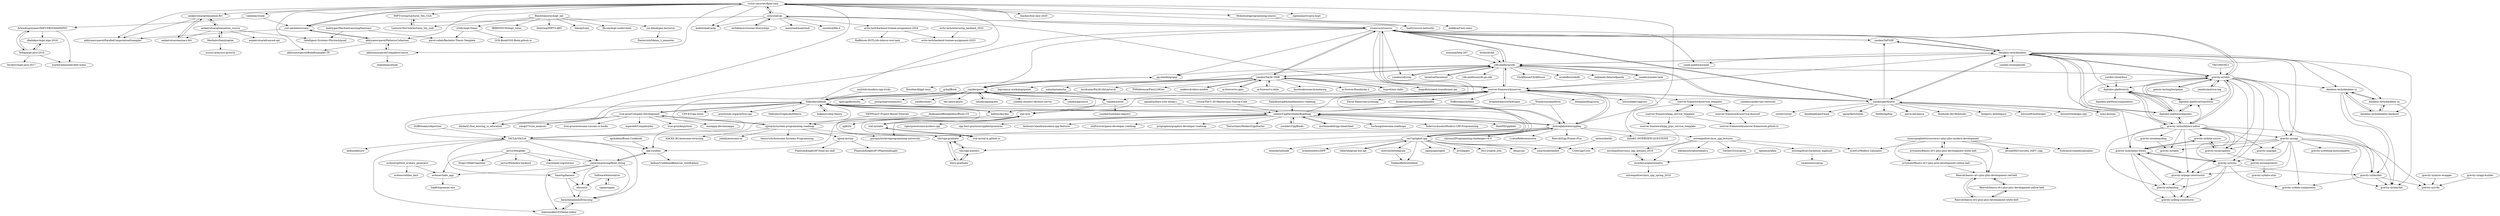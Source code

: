 digraph G {
"victor-yacovlev/fpmi-caos" -> "yuri-pechatnov/caos"
"victor-yacovlev/fpmi-caos" -> "akhtyamovpavel/PatternsCollection"
"victor-yacovlev/fpmi-caos" -> "valentiay/study"
"victor-yacovlev/fpmi-caos" -> "blackav/hse-caos-2020" ["e"=1]
"victor-yacovlev/fpmi-caos" -> "akhtyamovpavel/CompilersCourse"
"victor-yacovlev/fpmi-caos" -> "akhtyamovpavel/ParallelComputationExamples"
"victor-yacovlev/fpmi-caos" -> "Mrkol/metaprogramming-course"
"victor-yacovlev/fpmi-caos" -> "amkatrutsa/optimization-fivt"
"victor-yacovlev/fpmi-caos" -> "MIPT-Group/Lectures_Tex_Club"
"victor-yacovlev/fpmi-caos" -> "slon/shad-go"
"victor-yacovlev/fpmi-caos" -> "tna0y/course-networks"
"victor-yacovlev/fpmi-caos" -> "akhtyamovpavel/BuildExamples-TP"
"victor-yacovlev/fpmi-caos" -> "danlark1/hse_missing_cs_education" ["e"=1]
"victor-yacovlev/fpmi-caos" -> "koddo/shad-prep" ["e"=1]
"victor-yacovlev/fpmi-caos" -> "inponomarev/java-mipt" ["e"=1]
"TalalAlrawajfeh/mathematics-roadmap" -> "salmer/CppDeveloperRoadmap" ["e"=1]
"yandex/odyssey" -> "ydb-platform/ydb" ["e"=1]
"hukenovs/dsp-theory" -> "Nekrolm/ubbook" ["e"=1]
"SoftwareNetwork/sw" -> "cppan/cppan"
"SoftwareNetwork/sw" -> "oficsu/clc"
"SWPFlow/C-Project-Based-Tutorials" -> "ujjwal-kr/system-programming-roadmap" ["e"=1]
"MerkulovDaniil/optim" -> "amkatrutsa/optimization_course"
"MerkulovDaniil/optim" -> "musco-ai/musco-pytorch" ["e"=1]
"Stiffstream/sobjectizer" -> "YACLib/YACLib" ["e"=1]
"true-grue/Compiler-Development" -> "true-grue/awesome-russian-cs-books"
"true-grue/Compiler-Development" -> "Nekrolm/ubbook"
"true-grue/Compiler-Development" -> "danlark1/hse_missing_cs_education" ["e"=1]
"true-grue/Compiler-Development" -> "mgaudet/CompilerJobs" ["e"=1]
"true-grue/Compiler-Development" -> "ujjwal-kr/system-programming-roadmap"
"true-grue/Compiler-Development" -> "true-grue/kispython" ["e"=1]
"true-grue/Compiler-Development" -> "mazeppa-dev/mazeppa" ["e"=1]
"true-grue/Compiler-Development" -> "yanqi27/core_analyzer" ["e"=1]
"yandex-cloud/docs" -> "diplodoc-platform/cli" ["e"=1]
"momsspaghettti/coursera-c-plus-plus-modern-development" -> "avtomato/Basics-of-C-plus-plus-development-white-belt"
"momsspaghettti/coursera-c-plus-plus-modern-development" -> "Jerma066/Coursera_MIPT_Cpp"
"momsspaghettti/coursera-c-plus-plus-modern-development" -> "freeraisor/yandexcplusplus"
"momsspaghettti/coursera-c-plus-plus-modern-development" -> "m3nf1s/Modern-Cplusplus"
"momsspaghettti/coursera-c-plus-plus-modern-development" -> "avtomato/Basics-of-C-plus-plus-development-yellow-belt"
"momsspaghettti/coursera-c-plus-plus-modern-development" -> "Reavolt/basics-of-c-plus-plus-development-red-belt"
"mtrempoltsev/msu_cpp_lectures" -> "mtrempoltsev/msu_cpp_autumn_2018"
"mtrempoltsev/msu_cpp_lectures" -> "stroykova/spheremailru"
"mtrempoltsev/msu_cpp_lectures" -> "alkhamush/spheremailru"
"mtrempoltsev/msu_cpp_lectures" -> "Gerold103/sysprog"
"mtrempoltsev/msu_cpp_lectures" -> "mtrempoltsev/tarantool_highload"
"mtrempoltsev/msu_cpp_lectures" -> "m3nf1s/Modern-Cplusplus"
"apolukhin/Boost-Cookbook" -> "cpp-ru/ideas" ["e"=1]
"avtomato/Basics-of-C-plus-plus-development-yellow-belt" -> "avtomato/Basics-of-C-plus-plus-development-white-belt"
"avtomato/Basics-of-C-plus-plus-development-yellow-belt" -> "Reavolt/basics-of-c-plus-plus-development-red-belt"
"amkatrutsa/seminars-fivt" -> "amkatrutsa/optimization-fivt"
"akhtyamovpavel/PatternsCollection" -> "akhtyamovpavel/CompilersCourse"
"akhtyamovpavel/PatternsCollection" -> "yuri-pechatnov/caos"
"akhtyamovpavel/PatternsCollection" -> "akhtyamovpavel/BuildExamples-TP"
"amkatrutsa/optimization-fivt" -> "amkatrutsa/seminars-fivt"
"amkatrutsa/optimization-fivt" -> "akhtyamovpavel/ParallelComputationExamples"
"amkatrutsa/optimization-fivt" -> "amkatrutsa/optimization_course"
"xphoenix/afina" -> "stroykova/spheremailru"
"mtrempoltsev/msu_cpp_autumn_2018" -> "stroykova/spheremailru"
"snakers4/silero-models" -> "yandex/YaLM-100B" ["e"=1]
"diplodoc-platform/transform" -> "diplodoc-platform/cli"
"diplodoc-platform/transform" -> "diplodoc-platform/diplodoc"
"tilir/cpp-graduate" -> "tilir/cpp-masters"
"tilir/cpp-graduate" -> "tilir/c-graduate"
"andriygav/MachineLearningSeminars" -> "Intelligent-Systems-Phystech/psad" ["e"=1]
"andriygav/MachineLearningSeminars" -> "pavel-collab/Bachelor-Thesis-Template" ["e"=1]
"mrhakimov/russian-internships" -> "slon/shad-go" ["e"=1]
"BlackSamorez/mipt_lab" -> "ithilwing/MIPT-LABS"
"BlackSamorez/mipt_lab" -> "Sibonji/Labs"
"BlackSamorez/mipt_lab" -> "LecturesTexClub/lectures_tex_club"
"BlackSamorez/mipt_lab" -> "fib-nm/mipt-useful-links"
"BlackSamorez/mipt_lab" -> "sin-diesel/gnu-koryavov"
"BlackSamorez/mipt_lab" -> "yl3dy/mipt-thesis"
"BlackSamorez/mipt_lab" -> "IBIBENDUM/mipt_notes"
"diplodoc-platform/cli" -> "diplodoc-platform/transform"
"diplodoc-platform/cli" -> "diplodoc-platform/diplodoc"
"diplodoc-platform/cli" -> "diplodoc-platform/components"
"diplodoc-platform/cli" -> "gravity-ui/markdown-editor"
"jarvis394/geekr" -> "jarvis394/habra-backend"
"jarvis394/geekr" -> "avdosev/habr_app"
"jarvis394/geekr" -> "unterumarmung/fixed_string"
"jarvis394/geekr" -> "stormhead-org/stormic" ["e"=1]
"jarvis394/geekr" -> "Drag13/HabrSanitizer"
"avdosev/habr_app" -> "Sapfir0/premier-eye"
"yandex/yandex-taxi-testsuite" -> "userver-framework/uservice-dynconf"
"Reavolt/basics-of-c-plus-plus-development-yellow-belt" -> "Reavolt/basics-of-c-plus-plus-development-red-belt"
"Reavolt/basics-of-c-plus-plus-development-yellow-belt" -> "Reavolt/basics-of-c-plus-plus-development-white-belt"
"MIPT-Group/Lectures_Tex_Club" -> "LecturesTexClub/lectures_tex_club"
"oficsu/clc" -> "harashimahashi/llvmcomp"
"akhtyamovpavel/CompilersCourse" -> "akhtyamovpavel/PatternsCollection"
"akhtyamovpavel/CompilersCourse" -> "otakubeam/etude"
"yuri-pechatnov/caos" -> "akhtyamovpavel/PatternsCollection"
"yuri-pechatnov/caos" -> "akhtyamovpavel/ParallelComputationExamples"
"yuri-pechatnov/caos" -> "victor-yacovlev/fpmi-caos"
"Reavolt/basics-of-c-plus-plus-development-white-belt" -> "Reavolt/basics-of-c-plus-plus-development-yellow-belt"
"Reavolt/basics-of-c-plus-plus-development-white-belt" -> "Reavolt/basics-of-c-plus-plus-development-red-belt"
"aquadzn/learn-x-by-doing-y" -> "salmer/CppDeveloperRoadmap" ["e"=1]
"rutura/The-C-20-Masterclass-Source-Code" -> "salmer/CppDeveloperRoadmap" ["e"=1]
"ai-forever/ru-gpts" -> "yandex/YaLM-100B" ["e"=1]
"JoshuaJakowlew/cppfaq" -> "Nekrolm/ubbook"
"JoshuaJakowlew/cppfaq" -> "siliciusQ/Programming-challenges-v4.0"
"JoshuaJakowlew/cppfaq" -> "userver-framework/userver"
"JoshuaJakowlew/cppfaq" -> "reo7sp/tgbot-cpp"
"JoshuaJakowlew/cppfaq" -> "salmer/CppDeveloperRoadmap"
"JoshuaJakowlew/cppfaq" -> "tilir/cpp-masters"
"JoshuaJakowlew/cppfaq" -> "victor-yacovlev/fpmi-caos"
"JoshuaJakowlew/cppfaq" -> "mtrempoltsev/msu_cpp_lectures"
"JoshuaJakowlew/cppfaq" -> "YACLib/YACLib"
"JoshuaJakowlew/cppfaq" -> "LvalueReference/owm"
"JoshuaJakowlew/cppfaq" -> "tilir/cpp-graduate"
"JoshuaJakowlew/cppfaq" -> "Reavolt/Cpp-Primer-Plus"
"JoshuaJakowlew/cppfaq" -> "Jollu8/C-INTERVIEW-QUESTIONS"
"salmer/CppDeveloperRoadmap" -> "Nekrolm/ubbook"
"salmer/CppDeveloperRoadmap" -> "rigtorp/awesome-modern-cpp" ["e"=1]
"salmer/CppDeveloperRoadmap" -> "cpp-best-practices/cppbestpractices" ["e"=1]
"salmer/CppDeveloperRoadmap" -> "JoshuaJakowlew/cppfaq"
"salmer/CppDeveloperRoadmap" -> "AnthonyCalandra/modern-cpp-features" ["e"=1]
"salmer/CppDeveloperRoadmap" -> "utilForever/game-developer-roadmap" ["e"=1]
"salmer/CppDeveloperRoadmap" -> "prographon/graphics-developer-roadmap" ["e"=1]
"salmer/CppDeveloperRoadmap" -> "TheLartians/ModernCppStarter" ["e"=1]
"salmer/CppDeveloperRoadmap" -> "yuchdev/CppBooks" ["e"=1]
"salmer/CppDeveloperRoadmap" -> "mortennobel/cpp-cheatsheet" ["e"=1]
"salmer/CppDeveloperRoadmap" -> "liuchong/awesome-roadmaps" ["e"=1]
"salmer/CppDeveloperRoadmap" -> "userver-framework/userver"
"salmer/CppDeveloperRoadmap" -> "federico-busato/Modern-CPP-Programming" ["e"=1]
"salmer/CppDeveloperRoadmap" -> "MattPD/cpplinks" ["e"=1]
"salmer/CppDeveloperRoadmap" -> "gurugio/lowlevelprogramming-university" ["e"=1]
"tdlib/telegram-bot-api" -> "reo7sp/tgbot-cpp" ["e"=1]
"yuchdev/CppBooks" -> "salmer/CppDeveloperRoadmap" ["e"=1]
"Winderton/xplatform" -> "JoshuaJakowlew/cppfaq" ["e"=1]
"Winderton/xplatform" -> "salmer/CppDeveloperRoadmap" ["e"=1]
"rachitiitr/modern-cpp-tricks" -> "Nekrolm/ubbook" ["e"=1]
"Nekrolm/ubbook" -> "userver-framework/userver"
"Nekrolm/ubbook" -> "JoshuaJakowlew/cppfaq"
"Nekrolm/ubbook" -> "salmer/CppDeveloperRoadmap"
"Nekrolm/ubbook" -> "true-grue/Compiler-Development"
"Nekrolm/ubbook" -> "danlark1/hse_missing_cs_education" ["e"=1]
"Nekrolm/ubbook" -> "reo7sp/tgbot-cpp"
"Nekrolm/ubbook" -> "CPP-KT/cpp-notes" ["e"=1]
"Nekrolm/ubbook" -> "tilir/cpp-graduate"
"Nekrolm/ubbook" -> "hukenovs/dsp-theory" ["e"=1]
"Nekrolm/ubbook" -> "victor-yacovlev/fpmi-caos"
"Nekrolm/ubbook" -> "YACLib/YACLib"
"Nekrolm/ubbook" -> "kelbon/AnyAny" ["e"=1]
"Nekrolm/ubbook" -> "cpp-ru/ideas"
"Nekrolm/ubbook" -> "practicode-org/practice-cpp"
"Nekrolm/ubbook" -> "Nekrolm/GraphsAndMatrix"
"Smertig/banana" -> "harashimahashi/llvmcomp"
"Smertig/banana" -> "oficsu/clc"
"pg-sharding/spqr" -> "yandex/porto" ["e"=1]
"cpp-ru/ideas" -> "unterumarmung/fixed_string"
"cpp-ru/ideas" -> "kelbon/UndefinedBehavior_GoldEdition"
"reo7sp/tgbot-cpp" -> "slowriot/libtelegram"
"reo7sp/tgbot-cpp" -> "egorpugin/tgbot"
"reo7sp/tgbot-cpp" -> "Nekrolm/ubbook"
"reo7sp/tgbot-cpp" -> "userver-framework/userver"
"reo7sp/tgbot-cpp" -> "JoshuaJakowlew/cppfaq"
"reo7sp/tgbot-cpp" -> "smartnode/telebot"
"reo7sp/tgbot-cpp" -> "tdlib/telegram-bot-api" ["e"=1]
"reo7sp/tgbot-cpp" -> "jtv/libpqxx" ["e"=1]
"reo7sp/tgbot-cpp" -> "fnc12/sqlite_orm" ["e"=1]
"reo7sp/tgbot-cpp" -> "libcpr/cpr" ["e"=1]
"reo7sp/tgbot-cpp" -> "teloxide/teloxide" ["e"=1]
"reo7sp/tgbot-cpp" -> "StefanoBelli/xxtelebot"
"reo7sp/tgbot-cpp" -> "salmer/CppDeveloperRoadmap"
"reo7sp/tgbot-cpp" -> "CrowCpp/Crow" ["e"=1]
"reo7sp/tgbot-cpp" -> "brainboxdotcc/DPP" ["e"=1]
"unterumarmung/fixed_string" -> "harashimahashi/llvmcomp"
"unterumarmung/fixed_string" -> "mkornaukhov03/baton-editor"
"unterumarmung/fixed_string" -> "oficsu/clc"
"unterumarmung/fixed_string" -> "Smertig/banana"
"unterumarmung/fixed_string" -> "avdosev/habr_app"
"unterumarmung/fixed_string" -> "cpp-ru/ideas"
"tilir/c-graduate" -> "tilir/cpp-graduate"
"tilir/c-graduate" -> "tilir/cpp-masters"
"mtrempoltsev/tarantool_highload" -> "tarantool/sysprog"
"YACLib/YACLib" -> "mkornaukhov03/baton-editor"
"YACLib/YACLib" -> "unterumarmung/fixed_string"
"YACLib/YACLib" -> "Smertig/banana"
"YACLib/YACLib" -> "cpp-ru/ideas"
"YACLib/YACLib" -> "kelbon/kelcoro" ["e"=1]
"YACLib/YACLib" -> "harashimahashi/llvmcomp"
"Reavolt/basics-of-c-plus-plus-development-red-belt" -> "Reavolt/basics-of-c-plus-plus-development-yellow-belt"
"Reavolt/basics-of-c-plus-plus-development-red-belt" -> "Reavolt/basics-of-c-plus-plus-development-white-belt"
"avdosev/github_avatars_generator" -> "avdosev/either_dart"
"avdosev/github_avatars_generator" -> "avdosev/habr_app"
"harashimahashi/llvmcomp" -> "mkornaukhov03/baton-editor"
"mkornaukhov03/baton-editor" -> "harashimahashi/llvmcomp"
"ai-forever/ru-dalle" -> "yandex/YaLM-100B" ["e"=1]
"userver-framework/userver" -> "ytsaurus/ytsaurus"
"userver-framework/userver" -> "Nekrolm/ubbook"
"userver-framework/userver" -> "ydb-platform/ydb"
"userver-framework/userver" -> "userver-framework/service_template"
"userver-framework/userver" -> "lewissbaker/cppcoro" ["e"=1]
"userver-framework/userver" -> "David-Haim/concurrencpp" ["e"=1]
"userver-framework/userver" -> "facebookexperimental/libunifex" ["e"=1]
"userver-framework/userver" -> "Stiffstream/restinio" ["e"=1]
"userver-framework/userver" -> "JoshuaJakowlew/cppfaq"
"userver-framework/userver" -> "kelbon/AnyAny" ["e"=1]
"userver-framework/userver" -> "YACLib/YACLib"
"userver-framework/userver" -> "CrowCpp/Crow" ["e"=1]
"userver-framework/userver" -> "yandex/perforator"
"userver-framework/userver" -> "drogonframework/drogon" ["e"=1]
"userver-framework/userver" -> "felixguendling/cista" ["e"=1]
"ydb-platform/ydb" -> "ytsaurus/ytsaurus"
"ydb-platform/ydb" -> "userver-framework/userver"
"ydb-platform/ydb" -> "datalens-tech/datalens"
"ydb-platform/ydb" -> "yandex/odyssey" ["e"=1]
"ydb-platform/ydb" -> "tarantool/tarantool" ["e"=1]
"ydb-platform/ydb" -> "ydb-platform/ydb-go-sdk" ["e"=1]
"ydb-platform/ydb" -> "yandex/perforator"
"ydb-platform/ydb" -> "gravity-ui/uikit"
"ydb-platform/ydb" -> "yandex/yandex-tank" ["e"=1]
"ydb-platform/ydb" -> "pg-sharding/spqr" ["e"=1]
"ydb-platform/ydb" -> "yandex/YaLM-100B"
"ydb-platform/ydb" -> "ClickHouse/ClickHouse" ["e"=1]
"ydb-platform/ydb" -> "yandex/porto"
"ydb-platform/ydb" -> "orioledb/orioledb" ["e"=1]
"ydb-platform/ydb" -> "redpanda-data/redpanda" ["e"=1]
"AbdesamedBendjeddou/Rusty-CS" -> "ujjwal-kr/system-programming-roadmap" ["e"=1]
"ujjwal-kr/system-programming-roadmap" -> "ujjwal-kr/ram"
"ujjwal-kr/system-programming-roadmap" -> "tensorush/Awesome-Systems-Programming"
"ujjwal-kr/system-programming-roadmap" -> "gurugio/lowlevelprogramming-university" ["e"=1]
"ujjwal-kr/system-programming-roadmap" -> "true-grue/Compiler-Development"
"ujjwal-kr/system-programming-roadmap" -> "HACKE-RC/awesome-reversing" ["e"=1]
"ujjwal-kr/system-programming-roadmap" -> "jubalh/awesome-os" ["e"=1]
"gravity-ui/uikit" -> "gravity-ui/markdown-editor"
"gravity-ui/uikit" -> "datalens-tech/datalens"
"gravity-ui/uikit" -> "gravity-ui/icons"
"gravity-ui/uikit" -> "diplodoc-platform/diplodoc"
"gravity-ui/uikit" -> "gravity-ui/yagr"
"gravity-ui/uikit" -> "gravity-ui/navigation"
"gravity-ui/uikit" -> "gravity-ui/page-constructor"
"gravity-ui/uikit" -> "datalens-tech/datalens-ui"
"gravity-ui/uikit" -> "gravity-ui/dynamic-forms"
"gravity-ui/uikit" -> "gemini-testing/testplane" ["e"=1]
"gravity-ui/uikit" -> "diplodoc-platform/transform"
"gravity-ui/uikit" -> "diplodoc-platform/cli"
"gravity-ui/uikit" -> "ytsaurus/ytsaurus"
"gravity-ui/uikit" -> "yandex/metrica-tag"
"gravity-ui/uikit" -> "gravity-ui/dashkit"
"yandex/porto" -> "yandex/yatool"
"yandex/porto" -> "yandex/smart"
"yandex/porto" -> "ten-nancy/porto"
"yandex/porto" -> "yandex/pgmigrate" ["e"=1]
"yandex/porto" -> "yandex-cloud/yc-libvhost-server"
"yandex/porto" -> "yandex/pgconsul" ["e"=1]
"yandex/porto" -> "open-gpdb/yezzey" ["e"=1]
"yandex/porto" -> "postgrespro/mamonsu" ["e"=1]
"yandex/porto" -> "pg-sharding/spqr" ["e"=1]
"yandex/porto" -> "stal-ix/ix"
"kelbon/AnyAny" -> "cpp-ru/ideas" ["e"=1]
"ujjwal-kr/ram" -> "PhantomKnight287/PhantomKnight"
"ujjwal-kr/ram" -> "PhantomKnight287/lend-my-skill"
"sin-diesel/gnu-koryavov" -> "Panterrich/Matan_2_semester"
"stal-ix/ix" -> "stal-ix/stalix"
"stal-ix/ix" -> "stal-ix/stal-ix.github.io"
"stal-ix/ix" -> "pg83/ix"
"stal-ix/stalix" -> "stal-ix/ix"
"stal-ix/stalix" -> "stal-ix/stal-ix.github.io"
"userver-framework/service_template" -> "userver-framework/uservice-dynconf"
"userver-framework/service_template" -> "userver-framework/pg_service_template"
"userver-framework/service_template" -> "userver-framework/pg_grpc_service_template"
"userver-framework/uservice-dynconf" -> "userver-framework/service_template"
"userver-framework/uservice-dynconf" -> "userver-framework/userver-framework.github.io"
"gravity-ui/yagr" -> "gravity-ui/chartkit"
"gravity-ui/yagr" -> "gravity-ui/navigation"
"gravity-ui/yagr" -> "gravity-ui/dashkit"
"gravity-ui/yagr" -> "gravity-ui/icons"
"gravity-ui/yagr" -> "gravity-ui/websql-autocomplete"
"gravity-ui/yagr" -> "gravity-ui/dynamic-forms"
"gravity-ui/yagr" -> "gravity-ui/graph"
"gravity-ui/yagr" -> "gravity-ui/page-constructor"
"gravity-ui/yagr" -> "gravity-ui/date-components"
"gravity-ui/yagr" -> "gravity-ui/table"
"gravity-ui/yagr" -> "gravity-ui/i18n"
"gravity-ui/axios-wrapper" -> "gravity-ui/i18n"
"gravity-ui/dashkit" -> "gravity-ui/chartkit"
"gravity-ui/dashkit" -> "gravity-ui/date-components"
"gravity-ui/dashkit" -> "gravity-ui/i18n"
"ytsaurus/ytsaurus" -> "ydb-platform/ydb"
"ytsaurus/ytsaurus" -> "userver-framework/userver"
"ytsaurus/ytsaurus" -> "datalens-tech/datalens"
"ytsaurus/ytsaurus" -> "slon/shad-go"
"ytsaurus/ytsaurus" -> "yandex/yatool"
"ytsaurus/ytsaurus" -> "yandex/perforator"
"ytsaurus/ytsaurus" -> "gravity-ui/uikit"
"ytsaurus/ytsaurus" -> "yandex/porto"
"ytsaurus/ytsaurus" -> "yandex/YaLM-100B"
"ytsaurus/ytsaurus" -> "pg-sharding/spqr" ["e"=1]
"ytsaurus/ytsaurus" -> "yandex/odyssey" ["e"=1]
"ytsaurus/ytsaurus" -> "yandex/YaFSDP" ["e"=1]
"ytsaurus/ytsaurus" -> "danlark1/hse_missing_cs_education" ["e"=1]
"ytsaurus/ytsaurus" -> "victor-yacovlev/fpmi-caos"
"ytsaurus/ytsaurus" -> "yanet-platform/yanet" ["e"=1]
"yandex/YaLM-100B" -> "ai-forever/ru-gpts" ["e"=1]
"yandex/YaLM-100B" -> "ai-forever/ru-dalle" ["e"=1]
"yandex/YaLM-100B" -> "snakers4/silero-models" ["e"=1]
"yandex/YaLM-100B" -> "ytsaurus/ytsaurus"
"yandex/YaLM-100B" -> "facebookresearch/metaseq" ["e"=1]
"yandex/YaLM-100B" -> "ydb-platform/ydb"
"yandex/YaLM-100B" -> "userver-framework/userver"
"yandex/YaLM-100B" -> "ai-forever/Kandinsky-2" ["e"=1]
"yandex/YaLM-100B" -> "kuprel/min-dalle" ["e"=1]
"yandex/YaLM-100B" -> "kingoflolz/mesh-transformer-jax" ["e"=1]
"yandex/YaLM-100B" -> "EleutherAI/gpt-neox" ["e"=1]
"yandex/YaLM-100B" -> "bigscience-workshop/petals" ["e"=1]
"yandex/YaLM-100B" -> "natasha/natasha" ["e"=1]
"yandex/YaLM-100B" -> "lucidrains/PaLM-rlhf-pytorch" ["e"=1]
"yandex/YaLM-100B" -> "FMInference/FlexLLMGen" ["e"=1]
"kuprel/min-dalle" -> "yandex/YaLM-100B" ["e"=1]
"avito-tech/internship_backend_2022" -> "avito-tech/backend-trainee-assignment-2023" ["e"=1]
"userver-framework/pg_service_template" -> "userver-framework/userver-framework.github.io"
"userver-framework/pg_service_template" -> "userver-framework/service_template"
"userver-framework/pg_service_template" -> "userver-framework/pg_grpc_service_template"
"yandex/yandex-tank" -> "ydb-platform/ydb" ["e"=1]
"yandex/yandex-tank" -> "userver-framework/userver" ["e"=1]
"gemini-testing/testplane" -> "gravity-ui/uikit" ["e"=1]
"divkit/divkit" -> "ydb-platform/ydb" ["e"=1]
"gravity-ui/page-constructor" -> "gravity-ui/blog-constructor"
"gravity-ui/page-constructor" -> "gravity-ui/landing"
"gravity-ui/page-constructor" -> "gravity-ui/dynamic-forms"
"Mrkol/metaprogramming-course" -> "tna0y/course-networks"
"Mrkol/metaprogramming-course" -> "mikkksa/Caos-sems"
"gravity-ui/markdown-editor" -> "gravity-ui/uikit"
"gravity-ui/markdown-editor" -> "diplodoc-platform/transform"
"gravity-ui/markdown-editor" -> "gravity-ui/yagr"
"gravity-ui/markdown-editor" -> "gravity-ui/dynamic-forms"
"gravity-ui/markdown-editor" -> "gravity-ui/icons"
"gravity-ui/markdown-editor" -> "diplodoc-platform/diplodoc"
"gravity-ui/markdown-editor" -> "gravity-ui/landing"
"gravity-ui/markdown-editor" -> "gravity-ui/graph"
"gravity-ui/markdown-editor" -> "gravity-ui/navigation"
"gravity-ui/markdown-editor" -> "diplodoc-platform/cli"
"gravity-ui/markdown-editor" -> "gravity-ui/page-constructor"
"gravity-ui/markdown-editor" -> "gravity-ui/table"
"gravity-ui/markdown-editor" -> "gravity-ui/data-source"
"gravity-ui/markdown-editor" -> "gravity-ui/chartkit"
"gravity-ui/markdown-editor" -> "gravity-ui/onboarding"
"yandex/metrica-tag" -> "gravity-ui/uikit"
"cppan/cppan" -> "SoftwareNetwork/sw"
"LecturesTexClub/lectures_tex_club" -> "MIPT-Group/Lectures_Tex_Club"
"tilir/cpp-masters" -> "tilir/cpp-graduate"
"tilir/cpp-masters" -> "tilir/c-graduate"
"gravity-ui/icons" -> "gravity-ui/dynamic-forms"
"gravity-ui/icons" -> "gravity-ui/blog-constructor"
"gravity-ui/icons" -> "gravity-ui/landing"
"gravity-ui/icons" -> "gravity-ui/page-constructor"
"gravity-ui/icons" -> "gravity-ui/date-components"
"gravity-ui/icons" -> "gravity-ui/dashkit"
"gravity-ui/landing" -> "gravity-ui/blog-constructor"
"gravity-ui/navigation" -> "gravity-ui/data-source"
"gravity-ui/navigation" -> "gravity-ui/components"
"ArtemKupriyanov/MIPT-PROGRAMMING" -> "markovalexander/diht-notes"
"ArtemKupriyanov/MIPT-PROGRAMMING" -> "dbeliakov/mipt-algo-2016"
"ArtemKupriyanov/MIPT-PROGRAMMING" -> "fediq/mipt-java-2016"
"gravity-ui/app-builder" -> "gravity-ui/i18n"
"stal-ix/stal-ix.github.io" -> "stal-ix/stalix"
"yandex/pgmigrate" -> "yandex/porto" ["e"=1]
"mortennobel/cpp-cheatsheet" -> "salmer/CppDeveloperRoadmap" ["e"=1]
"datalens-tech/datalens-ui" -> "datalens-tech/datalens-us"
"datalens-tech/datalens-ui" -> "datalens-tech/datalens-backend"
"datalens-tech/datalens-ui" -> "gravity-ui/dashkit"
"datalens-tech/datalens-ui" -> "gravity-ui/chartkit"
"datalens-tech/datalens-us" -> "datalens-tech/datalens-backend"
"datalens-tech/datalens-us" -> "datalens-tech/datalens-ui"
"datalens-tech/datalens-us" -> "gravity-ui/chartkit"
"datalens-tech/datalens-backend" -> "datalens-tech/datalens-us"
"datalens-tech/datalens-backend" -> "datalens-tech/datalens-ui"
"datalens-tech/datalens" -> "datalens-tech/datalens-ui"
"datalens-tech/datalens" -> "gravity-ui/uikit"
"datalens-tech/datalens" -> "ytsaurus/ytsaurus"
"datalens-tech/datalens" -> "datalens-tech/datalens-backend"
"datalens-tech/datalens" -> "diplodoc-platform/diplodoc"
"datalens-tech/datalens" -> "ydb-platform/ydb"
"datalens-tech/datalens" -> "datalens-tech/datalens-us"
"datalens-tech/datalens" -> "gravity-ui/markdown-editor"
"datalens-tech/datalens" -> "diplodoc-platform/cli"
"datalens-tech/datalens" -> "yandex/perforator"
"datalens-tech/datalens" -> "yandex/YaFSDP" ["e"=1]
"datalens-tech/datalens" -> "userver-framework/userver"
"datalens-tech/datalens" -> "gravity-ui/yagr"
"datalens-tech/datalens" -> "yanet-platform/yanet" ["e"=1]
"datalens-tech/datalens" -> "yandex-cloud/geesefs" ["e"=1]
"slon/shad-go" -> "ytsaurus/ytsaurus"
"slon/shad-go" -> "manytask/manytask"
"slon/shad-go" -> "victor-yacovlev/fpmi-caos"
"slon/shad-go" -> "mrhakimov/russian-internships" ["e"=1]
"slon/shad-go" -> "koddo/shad-prep" ["e"=1]
"slon/shad-go" -> "yuri-pechatnov/caos"
"slon/shad-go" -> "ozontech/file.d" ["e"=1]
"slon/shad-go" -> "avito-tech/backend-trainee-assignment-2024"
"slon/shad-go" -> "yandex/yatool"
"amkatrutsa/optimization_course" -> "MerkulovDaniil/optim"
"amkatrutsa/optimization_course" -> "amkatrutsa/optimization-fivt"
"amkatrutsa/optimization_course" -> "amkatrutsa/seminars-fivt"
"amkatrutsa/optimization_course" -> "amkatrutsa/advanced-opt"
"amkatrutsa/optimization_course" -> "Intelligent-Systems-Phystech/psad"
"yl3dy/mipt-thesis" -> "GOS-Book/GOS-Book.github.io"
"yl3dy/mipt-thesis" -> "pavel-collab/Bachelor-Thesis-Template"
"slowriot/libtelegram" -> "StefanoBelli/xxtelebot"
"gravity-ui/components" -> "gravity-ui/date-utils"
"diplodoc-platform/diplodoc" -> "diplodoc-platform/cli"
"diplodoc-platform/diplodoc" -> "diplodoc-platform/transform"
"diplodoc-platform/diplodoc" -> "gravity-ui/markdown-editor"
"diplodoc-platform/diplodoc" -> "gravity-ui/uikit"
"diplodoc-platform/diplodoc" -> "datalens-tech/datalens"
"fediq/mipt-java-2016" -> "dbeliakov/mipt-algo-2016"
"fediq/mipt-java-2016" -> "VeLKerr/mipt-java-2017"
"fediq/mipt-java-2016" -> "markovalexander/diht-notes"
"fediq/mipt-java-2016" -> "ArtemKupriyanov/MIPT-PROGRAMMING"
"dbeliakov/mipt-algo-2016" -> "fediq/mipt-java-2016"
"gravity-ui/onboarding" -> "gravity-ui/table"
"gravity-ui/dynamic-forms" -> "gravity-ui/blog-constructor"
"gravity-ui/dynamic-forms" -> "gravity-ui/page-constructor"
"gravity-ui/dynamic-forms" -> "gravity-ui/landing"
"gravity-ui/dynamic-forms" -> "gravity-ui/data-source"
"gravity-ui/dynamic-forms" -> "gravity-ui/icons"
"oumi-ai/oumi" -> "yandex/perforator" ["e"=1]
"antirez/botlib" -> "smartnode/telebot" ["e"=1]
"maximal/http-267" -> "ydb-platform/ydb" ["e"=1]
"avito-tech/backend-trainee-assignment-2024" -> "avito-tech/backend-trainee-assignment-2023"
"avito-tech/backend-trainee-assignment-2024" -> "Raiffeisen-DGTL/cib-interns-test-task"
"VKCOM/VKUI" -> "gravity-ui/uikit" ["e"=1]
"qcha/JBook" -> "Nekrolm/ubbook" ["e"=1]
"valentiay/study" -> "ArtemKupriyanov/MIPT-PROGRAMMING"
"valentiay/study" -> "yuri-pechatnov/caos"
"yandex/yatool" -> "yandex/toolchain-registry"
"yandex/yatool" -> "yandex/porto"
"yandex/yatool" -> "stal-ix/ix"
"yandex/YaFSDP" -> "datalens-tech/datalens" ["e"=1]
"yandex/YaFSDP" -> "ytsaurus/ytsaurus" ["e"=1]
"gravity-ui/data-source" -> "gravity-ui/navigation"
"gravity-ui/data-source" -> "gravity-ui/dynamic-forms"
"stroykova/spheremailru" -> "mtrempoltsev/msu_cpp_autumn_2018"
"stroykova/spheremailru" -> "mtrempoltsev/msu_cpp_spring_2018"
"yandex/perforator" -> "ytsaurus/ytsaurus"
"yandex/perforator" -> "oumi-ai/oumi" ["e"=1]
"yandex/perforator" -> "ydb-platform/ydb"
"yandex/perforator" -> "userver-framework/userver"
"yandex/perforator" -> "datalens-tech/datalens"
"yandex/perforator" -> "coroot/coroot" ["e"=1]
"yandex/perforator" -> "dendibakh/perf-book" ["e"=1]
"yandex/perforator" -> "yandex/YaFSDP" ["e"=1]
"yandex/perforator" -> "ag2ai/faststream" ["e"=1]
"yandex/perforator" -> "Netflix/bpftop" ["e"=1]
"yandex/perforator" -> "parca-dev/parca" ["e"=1]
"yandex/perforator" -> "fireducks-dev/fireducks" ["e"=1]
"yandex/perforator" -> "Integuru-AI/Integuru" ["e"=1]
"yandex/perforator" -> "microsoft/mattergen" ["e"=1]
"yandex/perforator" -> "AnswerDotAI/gpu.cpp" ["e"=1]
"tarantool/tarantool" -> "ydb-platform/ydb" ["e"=1]
"avtomato/Basics-of-C-plus-plus-development-white-belt" -> "avtomato/Basics-of-C-plus-plus-development-yellow-belt"
"avtomato/Basics-of-C-plus-plus-development-white-belt" -> "Reavolt/basics-of-c-plus-plus-development-red-belt"
"avtomato/Basics-of-C-plus-plus-development-white-belt" -> "momsspaghettti/coursera-c-plus-plus-modern-development"
"victor-yacovlev/fpmi-caos" ["l"="-44.756,26.623"]
"yuri-pechatnov/caos" ["l"="-44.768,26.588"]
"akhtyamovpavel/PatternsCollection" ["l"="-44.784,26.6"]
"valentiay/study" ["l"="-44.79,26.566"]
"blackav/hse-caos-2020" ["l"="-44.486,25.938", "c"=551]
"akhtyamovpavel/CompilersCourse" ["l"="-44.802,26.608"]
"akhtyamovpavel/ParallelComputationExamples" ["l"="-44.797,26.588"]
"Mrkol/metaprogramming-course" ["l"="-44.791,26.653"]
"amkatrutsa/optimization-fivt" ["l"="-44.834,26.582"]
"MIPT-Group/Lectures_Tex_Club" ["l"="-44.81,26.708"]
"slon/shad-go" ["l"="-44.723,26.578"]
"tna0y/course-networks" ["l"="-44.774,26.646"]
"akhtyamovpavel/BuildExamples-TP" ["l"="-44.77,26.606"]
"danlark1/hse_missing_cs_education" ["l"="-44.445,25.989", "c"=551]
"koddo/shad-prep" ["l"="-44.375,26.034", "c"=551]
"inponomarev/java-mipt" ["l"="-2.188,11.16", "c"=15]
"TalalAlrawajfeh/mathematics-roadmap" ["l"="26.384,-26.166", "c"=32]
"salmer/CppDeveloperRoadmap" ["l"="-44.659,26.722"]
"yandex/odyssey" ["l"="2.745,13.601", "c"=257]
"ydb-platform/ydb" ["l"="-44.617,26.624"]
"hukenovs/dsp-theory" ["l"="-44.463,26.069", "c"=551]
"Nekrolm/ubbook" ["l"="-44.637,26.69"]
"SoftwareNetwork/sw" ["l"="-44.462,26.538"]
"cppan/cppan" ["l"="-44.444,26.517"]
"oficsu/clc" ["l"="-44.498,26.581"]
"SWPFlow/C-Project-Based-Tutorials" ["l"="-22.208,-23.741", "c"=496]
"ujjwal-kr/system-programming-roadmap" ["l"="-44.55,26.533"]
"MerkulovDaniil/optim" ["l"="-44.893,26.545"]
"amkatrutsa/optimization_course" ["l"="-44.875,26.566"]
"musco-ai/musco-pytorch" ["l"="21.584,17.794", "c"=863]
"Stiffstream/sobjectizer" ["l"="-19.993,-26.133", "c"=10]
"YACLib/YACLib" ["l"="-44.574,26.637"]
"true-grue/Compiler-Development" ["l"="-44.577,26.591"]
"true-grue/awesome-russian-cs-books" ["l"="-44.557,26.566"]
"mgaudet/CompilerJobs" ["l"="-22.171,-18.601", "c"=763]
"true-grue/kispython" ["l"="-44.578,10.414", "c"=151]
"mazeppa-dev/mazeppa" ["l"="-22.156,-20.023", "c"=447]
"yanqi27/core_analyzer" ["l"="-18.712,-28.11", "c"=62]
"yandex-cloud/docs" ["l"="3.275,-6.611", "c"=0]
"diplodoc-platform/cli" ["l"="-44.539,26.696"]
"momsspaghettti/coursera-c-plus-plus-modern-development" ["l"="-44.995,26.724"]
"avtomato/Basics-of-C-plus-plus-development-white-belt" ["l"="-45.015,26.711"]
"Jerma066/Coursera_MIPT_Cpp" ["l"="-45.012,26.746"]
"freeraisor/yandexcplusplus" ["l"="-44.988,26.744"]
"m3nf1s/Modern-Cplusplus" ["l"="-44.926,26.72"]
"avtomato/Basics-of-C-plus-plus-development-yellow-belt" ["l"="-45.022,26.725"]
"Reavolt/basics-of-c-plus-plus-development-red-belt" ["l"="-45.036,26.715"]
"mtrempoltsev/msu_cpp_lectures" ["l"="-44.845,26.72"]
"mtrempoltsev/msu_cpp_autumn_2018" ["l"="-44.869,26.724"]
"stroykova/spheremailru" ["l"="-44.883,26.732"]
"alkhamush/spheremailru" ["l"="-44.856,26.703"]
"Gerold103/sysprog" ["l"="-44.865,26.749"]
"mtrempoltsev/tarantool_highload" ["l"="-44.878,26.705"]
"apolukhin/Boost-Cookbook" ["l"="-18.77,-27.926", "c"=62]
"cpp-ru/ideas" ["l"="-44.549,26.628"]
"amkatrutsa/seminars-fivt" ["l"="-44.854,26.573"]
"xphoenix/afina" ["l"="-44.909,26.735"]
"snakers4/silero-models" ["l"="-44.141,25.887", "c"=551]
"yandex/YaLM-100B" ["l"="-44.639,26.573"]
"diplodoc-platform/transform" ["l"="-44.53,26.681"]
"diplodoc-platform/diplodoc" ["l"="-44.552,26.682"]
"tilir/cpp-graduate" ["l"="-44.645,26.753"]
"tilir/cpp-masters" ["l"="-44.665,26.765"]
"tilir/c-graduate" ["l"="-44.648,26.781"]
"andriygav/MachineLearningSeminars" ["l"="-44.374,26.008", "c"=551]
"Intelligent-Systems-Phystech/psad" ["l"="-44.909,26.564"]
"pavel-collab/Bachelor-Thesis-Template" ["l"="-44.931,26.882"]
"mrhakimov/russian-internships" ["l"="-44.418,25.882", "c"=551]
"BlackSamorez/mipt_lab" ["l"="-44.885,26.819"]
"ithilwing/MIPT-LABS" ["l"="-44.863,26.829"]
"Sibonji/Labs" ["l"="-44.907,26.806"]
"LecturesTexClub/lectures_tex_club" ["l"="-44.835,26.753"]
"fib-nm/mipt-useful-links" ["l"="-44.896,26.843"]
"sin-diesel/gnu-koryavov" ["l"="-44.873,26.847"]
"yl3dy/mipt-thesis" ["l"="-44.923,26.854"]
"IBIBENDUM/mipt_notes" ["l"="-44.913,26.824"]
"diplodoc-platform/components" ["l"="-44.529,26.729"]
"gravity-ui/markdown-editor" ["l"="-44.515,26.687"]
"jarvis394/geekr" ["l"="-44.424,26.601"]
"jarvis394/habra-backend" ["l"="-44.4,26.611"]
"avdosev/habr_app" ["l"="-44.445,26.582"]
"unterumarmung/fixed_string" ["l"="-44.503,26.608"]
"stormhead-org/stormic" ["l"="-48.427,1.771", "c"=475]
"Drag13/HabrSanitizer" ["l"="-44.379,26.595"]
"Sapfir0/premier-eye" ["l"="-44.431,26.564"]
"yandex/yandex-taxi-testsuite" ["l"="-44.654,26.459"]
"userver-framework/uservice-dynconf" ["l"="-44.649,26.5"]
"Reavolt/basics-of-c-plus-plus-development-yellow-belt" ["l"="-45.056,26.722"]
"Reavolt/basics-of-c-plus-plus-development-white-belt" ["l"="-45.055,26.706"]
"harashimahashi/llvmcomp" ["l"="-44.526,26.609"]
"otakubeam/etude" ["l"="-44.831,26.606"]
"aquadzn/learn-x-by-doing-y" ["l"="-22.038,-23.779", "c"=496]
"rutura/The-C-20-Masterclass-Source-Code" ["l"="-18.19,-27.735", "c"=62]
"ai-forever/ru-gpts" ["l"="-44.161,26.003", "c"=551]
"JoshuaJakowlew/cppfaq" ["l"="-44.692,26.701"]
"siliciusQ/Programming-challenges-v4.0" ["l"="-44.744,26.705"]
"userver-framework/userver" ["l"="-44.637,26.661"]
"reo7sp/tgbot-cpp" ["l"="-44.689,26.742"]
"LvalueReference/owm" ["l"="-44.72,26.716"]
"Reavolt/Cpp-Primer-Plus" ["l"="-44.723,26.694"]
"Jollu8/C-INTERVIEW-QUESTIONS" ["l"="-44.739,26.733"]
"rigtorp/awesome-modern-cpp" ["l"="-19.909,-25.777", "c"=10]
"cpp-best-practices/cppbestpractices" ["l"="-19.855,-25.882", "c"=10]
"AnthonyCalandra/modern-cpp-features" ["l"="-19.98,-25.667", "c"=10]
"utilForever/game-developer-roadmap" ["l"="26.233,-26.344", "c"=32]
"prographon/graphics-developer-roadmap" ["l"="-23.273,-27.465", "c"=26]
"TheLartians/ModernCppStarter" ["l"="-19.834,-26.037", "c"=10]
"yuchdev/CppBooks" ["l"="-19.841,-26.01", "c"=10]
"mortennobel/cpp-cheatsheet" ["l"="-18.095,-27.78", "c"=62]
"liuchong/awesome-roadmaps" ["l"="26.527,-26.2", "c"=32]
"federico-busato/Modern-CPP-Programming" ["l"="-19.936,-25.607", "c"=10]
"MattPD/cpplinks" ["l"="-19.749,-25.912", "c"=10]
"gurugio/lowlevelprogramming-university" ["l"="-22.164,-23.847", "c"=496]
"tdlib/telegram-bot-api" ["l"="-43.729,18.68", "c"=966]
"Winderton/xplatform" ["l"="-43.585,24.481", "c"=158]
"rachitiitr/modern-cpp-tricks" ["l"="29.444,-26.809", "c"=73]
"CPP-KT/cpp-notes" ["l"="-21.342,-20.373", "c"=118]
"kelbon/AnyAny" ["l"="-20.027,-26.187", "c"=10]
"practicode-org/practice-cpp" ["l"="-44.608,26.734"]
"Nekrolm/GraphsAndMatrix" ["l"="-44.611,26.714"]
"Smertig/banana" ["l"="-44.526,26.597"]
"pg-sharding/spqr" ["l"="3.798,13.502", "c"=850]
"yandex/porto" ["l"="-44.713,26.619"]
"kelbon/UndefinedBehavior_GoldEdition" ["l"="-44.543,26.605"]
"slowriot/libtelegram" ["l"="-44.71,26.795"]
"egorpugin/tgbot" ["l"="-44.686,26.785"]
"smartnode/telebot" ["l"="-44.74,26.78"]
"jtv/libpqxx" ["l"="-19.675,-25.813", "c"=10]
"fnc12/sqlite_orm" ["l"="-19.739,-25.852", "c"=10]
"libcpr/cpr" ["l"="-19.756,-25.746", "c"=10]
"teloxide/teloxide" ["l"="-9.944,-5.975", "c"=5]
"StefanoBelli/xxtelebot" ["l"="-44.71,26.773"]
"CrowCpp/Crow" ["l"="-19.706,-25.753", "c"=10]
"brainboxdotcc/DPP" ["l"="-54.688,6.319", "c"=291]
"mkornaukhov03/baton-editor" ["l"="-44.532,26.62"]
"tarantool/sysprog" ["l"="-44.899,26.695"]
"kelbon/kelcoro" ["l"="-20.057,-26.21", "c"=10]
"avdosev/github_avatars_generator" ["l"="-44.407,26.559"]
"avdosev/either_dart" ["l"="-44.384,26.545"]
"ai-forever/ru-dalle" ["l"="46.073,31.573", "c"=605]
"ytsaurus/ytsaurus" ["l"="-44.656,26.615"]
"userver-framework/service_template" ["l"="-44.641,26.534"]
"lewissbaker/cppcoro" ["l"="-19.848,-25.962", "c"=10]
"David-Haim/concurrencpp" ["l"="-19.925,-26.035", "c"=10]
"facebookexperimental/libunifex" ["l"="-19.85,-26.075", "c"=10]
"Stiffstream/restinio" ["l"="-19.721,-25.889", "c"=10]
"yandex/perforator" ["l"="-44.666,26.647"]
"drogonframework/drogon" ["l"="-19.701,-25.634", "c"=10]
"felixguendling/cista" ["l"="-19.928,-26.069", "c"=10]
"datalens-tech/datalens" ["l"="-44.586,26.67"]
"tarantool/tarantool" ["l"="-15.888,24.474", "c"=50]
"ydb-platform/ydb-go-sdk" ["l"="3.131,-6.276", "c"=0]
"gravity-ui/uikit" ["l"="-44.543,26.663"]
"yandex/yandex-tank" ["l"="-43.653,24.709", "c"=158]
"ClickHouse/ClickHouse" ["l"="-19.566,-24.894", "c"=10]
"orioledb/orioledb" ["l"="3.879,13.586", "c"=850]
"redpanda-data/redpanda" ["l"="-0.489,15.138", "c"=729]
"AbdesamedBendjeddou/Rusty-CS" ["l"="-9.614,-6.112", "c"=5]
"ujjwal-kr/ram" ["l"="-44.52,26.501"]
"tensorush/Awesome-Systems-Programming" ["l"="-44.546,26.492"]
"HACKE-RC/awesome-reversing" ["l"="-47.483,-32.574", "c"=41]
"jubalh/awesome-os" ["l"="-23.83,-23.149", "c"=349]
"gravity-ui/icons" ["l"="-44.498,26.689"]
"gravity-ui/yagr" ["l"="-44.51,26.703"]
"gravity-ui/navigation" ["l"="-44.485,26.692"]
"gravity-ui/page-constructor" ["l"="-44.503,26.67"]
"datalens-tech/datalens-ui" ["l"="-44.554,26.71"]
"gravity-ui/dynamic-forms" ["l"="-44.493,26.676"]
"gemini-testing/testplane" ["l"="-42.871,24.067", "c"=1196]
"yandex/metrica-tag" ["l"="-44.501,26.644"]
"gravity-ui/dashkit" ["l"="-44.52,26.709"]
"yandex/yatool" ["l"="-44.726,26.6"]
"yandex/smart" ["l"="-44.737,26.647"]
"ten-nancy/porto" ["l"="-44.744,26.6"]
"yandex/pgmigrate" ["l"="2.854,13.447", "c"=257]
"yandex-cloud/yc-libvhost-server" ["l"="-44.732,26.632"]
"yandex/pgconsul" ["l"="2.959,13.127", "c"=257]
"open-gpdb/yezzey" ["l"="2.945,13.171", "c"=257]
"postgrespro/mamonsu" ["l"="2.867,13.561", "c"=257]
"stal-ix/ix" ["l"="-44.781,26.624"]
"PhantomKnight287/PhantomKnight" ["l"="-44.513,26.478"]
"PhantomKnight287/lend-my-skill" ["l"="-44.499,26.49"]
"Panterrich/Matan_2_semester" ["l"="-44.869,26.866"]
"stal-ix/stalix" ["l"="-44.805,26.634"]
"stal-ix/stal-ix.github.io" ["l"="-44.812,26.62"]
"pg83/ix" ["l"="-44.821,26.632"]
"userver-framework/pg_service_template" ["l"="-44.638,26.51"]
"userver-framework/pg_grpc_service_template" ["l"="-44.622,26.512"]
"userver-framework/userver-framework.github.io" ["l"="-44.637,26.488"]
"gravity-ui/chartkit" ["l"="-44.533,26.714"]
"gravity-ui/websql-autocomplete" ["l"="-44.502,26.735"]
"gravity-ui/graph" ["l"="-44.491,26.716"]
"gravity-ui/date-components" ["l"="-44.503,26.715"]
"gravity-ui/table" ["l"="-44.489,26.706"]
"gravity-ui/i18n" ["l"="-44.486,26.732"]
"gravity-ui/axios-wrapper" ["l"="-44.475,26.754"]
"yandex/YaFSDP" ["l"="-44.26,26.124", "c"=551]
"yanet-platform/yanet" ["l"="-47.815,-27.809", "c"=97]
"facebookresearch/metaseq" ["l"="38.79,-0.808", "c"=39]
"ai-forever/Kandinsky-2" ["l"="33.443,31.218", "c"=109]
"kuprel/min-dalle" ["l"="46.059,31.495", "c"=605]
"kingoflolz/mesh-transformer-jax" ["l"="38.72,-0.912", "c"=39]
"EleutherAI/gpt-neox" ["l"="38.738,-0.832", "c"=39]
"bigscience-workshop/petals" ["l"="38.644,-0.664", "c"=39]
"natasha/natasha" ["l"="-44.123,26.04", "c"=551]
"lucidrains/PaLM-rlhf-pytorch" ["l"="39.755,0.583", "c"=7]
"FMInference/FlexLLMGen" ["l"="38.831,-0.771", "c"=39]
"avito-tech/internship_backend_2022" ["l"="-43.459,24.479", "c"=158]
"avito-tech/backend-trainee-assignment-2023" ["l"="-44.76,26.49"]
"divkit/divkit" ["l"="42.217,-27.191", "c"=69]
"gravity-ui/blog-constructor" ["l"="-44.476,26.667"]
"gravity-ui/landing" ["l"="-44.481,26.677"]
"mikkksa/Caos-sems" ["l"="-44.814,26.663"]
"gravity-ui/data-source" ["l"="-44.472,26.685"]
"gravity-ui/onboarding" ["l"="-44.474,26.705"]
"gravity-ui/components" ["l"="-44.442,26.703"]
"ArtemKupriyanov/MIPT-PROGRAMMING" ["l"="-44.822,26.52"]
"markovalexander/diht-notes" ["l"="-44.822,26.502"]
"dbeliakov/mipt-algo-2016" ["l"="-44.831,26.493"]
"fediq/mipt-java-2016" ["l"="-44.841,26.504"]
"gravity-ui/app-builder" ["l"="-44.459,26.746"]
"datalens-tech/datalens-us" ["l"="-44.57,26.704"]
"datalens-tech/datalens-backend" ["l"="-44.571,26.722"]
"yandex-cloud/geesefs" ["l"="3.44,-7.043", "c"=0]
"manytask/manytask" ["l"="-44.732,26.548"]
"ozontech/file.d" ["l"="4.825,-8.762", "c"=0]
"avito-tech/backend-trainee-assignment-2024" ["l"="-44.743,26.517"]
"amkatrutsa/advanced-opt" ["l"="-44.895,26.577"]
"GOS-Book/GOS-Book.github.io" ["l"="-44.951,26.862"]
"gravity-ui/date-utils" ["l"="-44.418,26.708"]
"VeLKerr/mipt-java-2017" ["l"="-44.858,26.487"]
"oumi-ai/oumi" ["l"="40.978,-0.074", "c"=7]
"antirez/botlib" ["l"="40.441,-0.55", "c"=7]
"maximal/http-267" ["l"="-43.69,24.715", "c"=158]
"Raiffeisen-DGTL/cib-interns-test-task" ["l"="-44.736,26.493"]
"VKCOM/VKUI" ["l"="-15.41,26.317", "c"=50]
"qcha/JBook" ["l"="-43.666,24.601", "c"=158]
"yandex/toolchain-registry" ["l"="-44.746,26.576"]
"mtrempoltsev/msu_cpp_spring_2018" ["l"="-44.897,26.748"]
"coroot/coroot" ["l"="7.733,-9.059", "c"=14]
"dendibakh/perf-book" ["l"="-19.585,-26.044", "c"=10]
"ag2ai/faststream" ["l"="44.849,21.156", "c"=20]
"Netflix/bpftop" ["l"="7.212,-6.223", "c"=335]
"parca-dev/parca" ["l"="7.277,-6.347", "c"=335]
"fireducks-dev/fireducks" ["l"="43.7,26.289", "c"=1179]
"Integuru-AI/Integuru" ["l"="41.17,0.152", "c"=7]
"microsoft/mattergen" ["l"="22.045,13.089", "c"=344]
"AnswerDotAI/gpu.cpp" ["l"="39.049,-0.139", "c"=39]
}